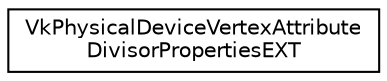 digraph "Graphical Class Hierarchy"
{
 // LATEX_PDF_SIZE
  edge [fontname="Helvetica",fontsize="10",labelfontname="Helvetica",labelfontsize="10"];
  node [fontname="Helvetica",fontsize="10",shape=record];
  rankdir="LR";
  Node0 [label="VkPhysicalDeviceVertexAttribute\lDivisorPropertiesEXT",height=0.2,width=0.4,color="black", fillcolor="white", style="filled",URL="$d7/d23/structVkPhysicalDeviceVertexAttributeDivisorPropertiesEXT.html",tooltip=" "];
}
